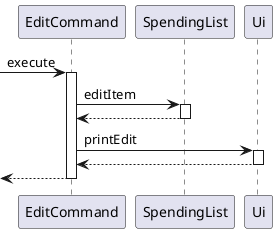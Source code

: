 @startuml
->EditCommand:execute
activate EditCommand
EditCommand->SpendingList:editItem
activate SpendingList
SpendingList-->EditCommand:
deactivate SpendingList
EditCommand->Ui:printEdit
activate Ui
Ui-->EditCommand
deactivate Ui
<--EditCommand
deactivate EditCommand
@enduml